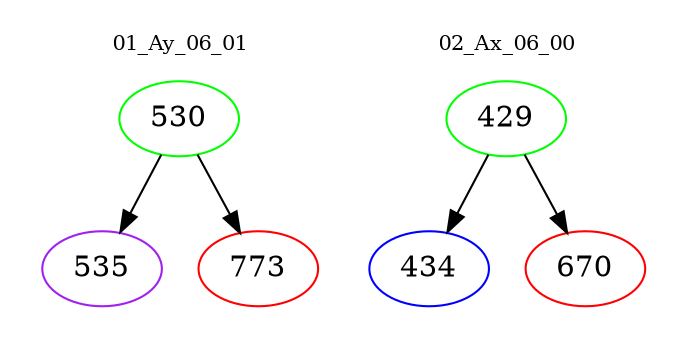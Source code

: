 digraph{
subgraph cluster_0 {
color = white
label = "01_Ay_06_01";
fontsize=10;
T0_530 [label="530", color="green"]
T0_530 -> T0_535 [color="black"]
T0_535 [label="535", color="purple"]
T0_530 -> T0_773 [color="black"]
T0_773 [label="773", color="red"]
}
subgraph cluster_1 {
color = white
label = "02_Ax_06_00";
fontsize=10;
T1_429 [label="429", color="green"]
T1_429 -> T1_434 [color="black"]
T1_434 [label="434", color="blue"]
T1_429 -> T1_670 [color="black"]
T1_670 [label="670", color="red"]
}
}
